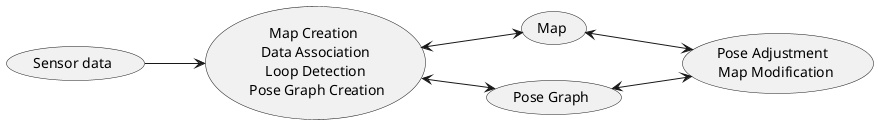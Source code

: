 @startuml
left to right direction

usecase (Sensor data) as sd
usecase (Map Creation \n Data Association \n Loop Detection \n Pose Graph Creation) as fe
usecase (Map) as m
usecase (Pose Graph) as pg
usecase (Pose Adjustment \n Map Modification) as be

sd --> fe
fe <--> m
fe <--> pg
m <--> be
pg <--> be
@enduml
